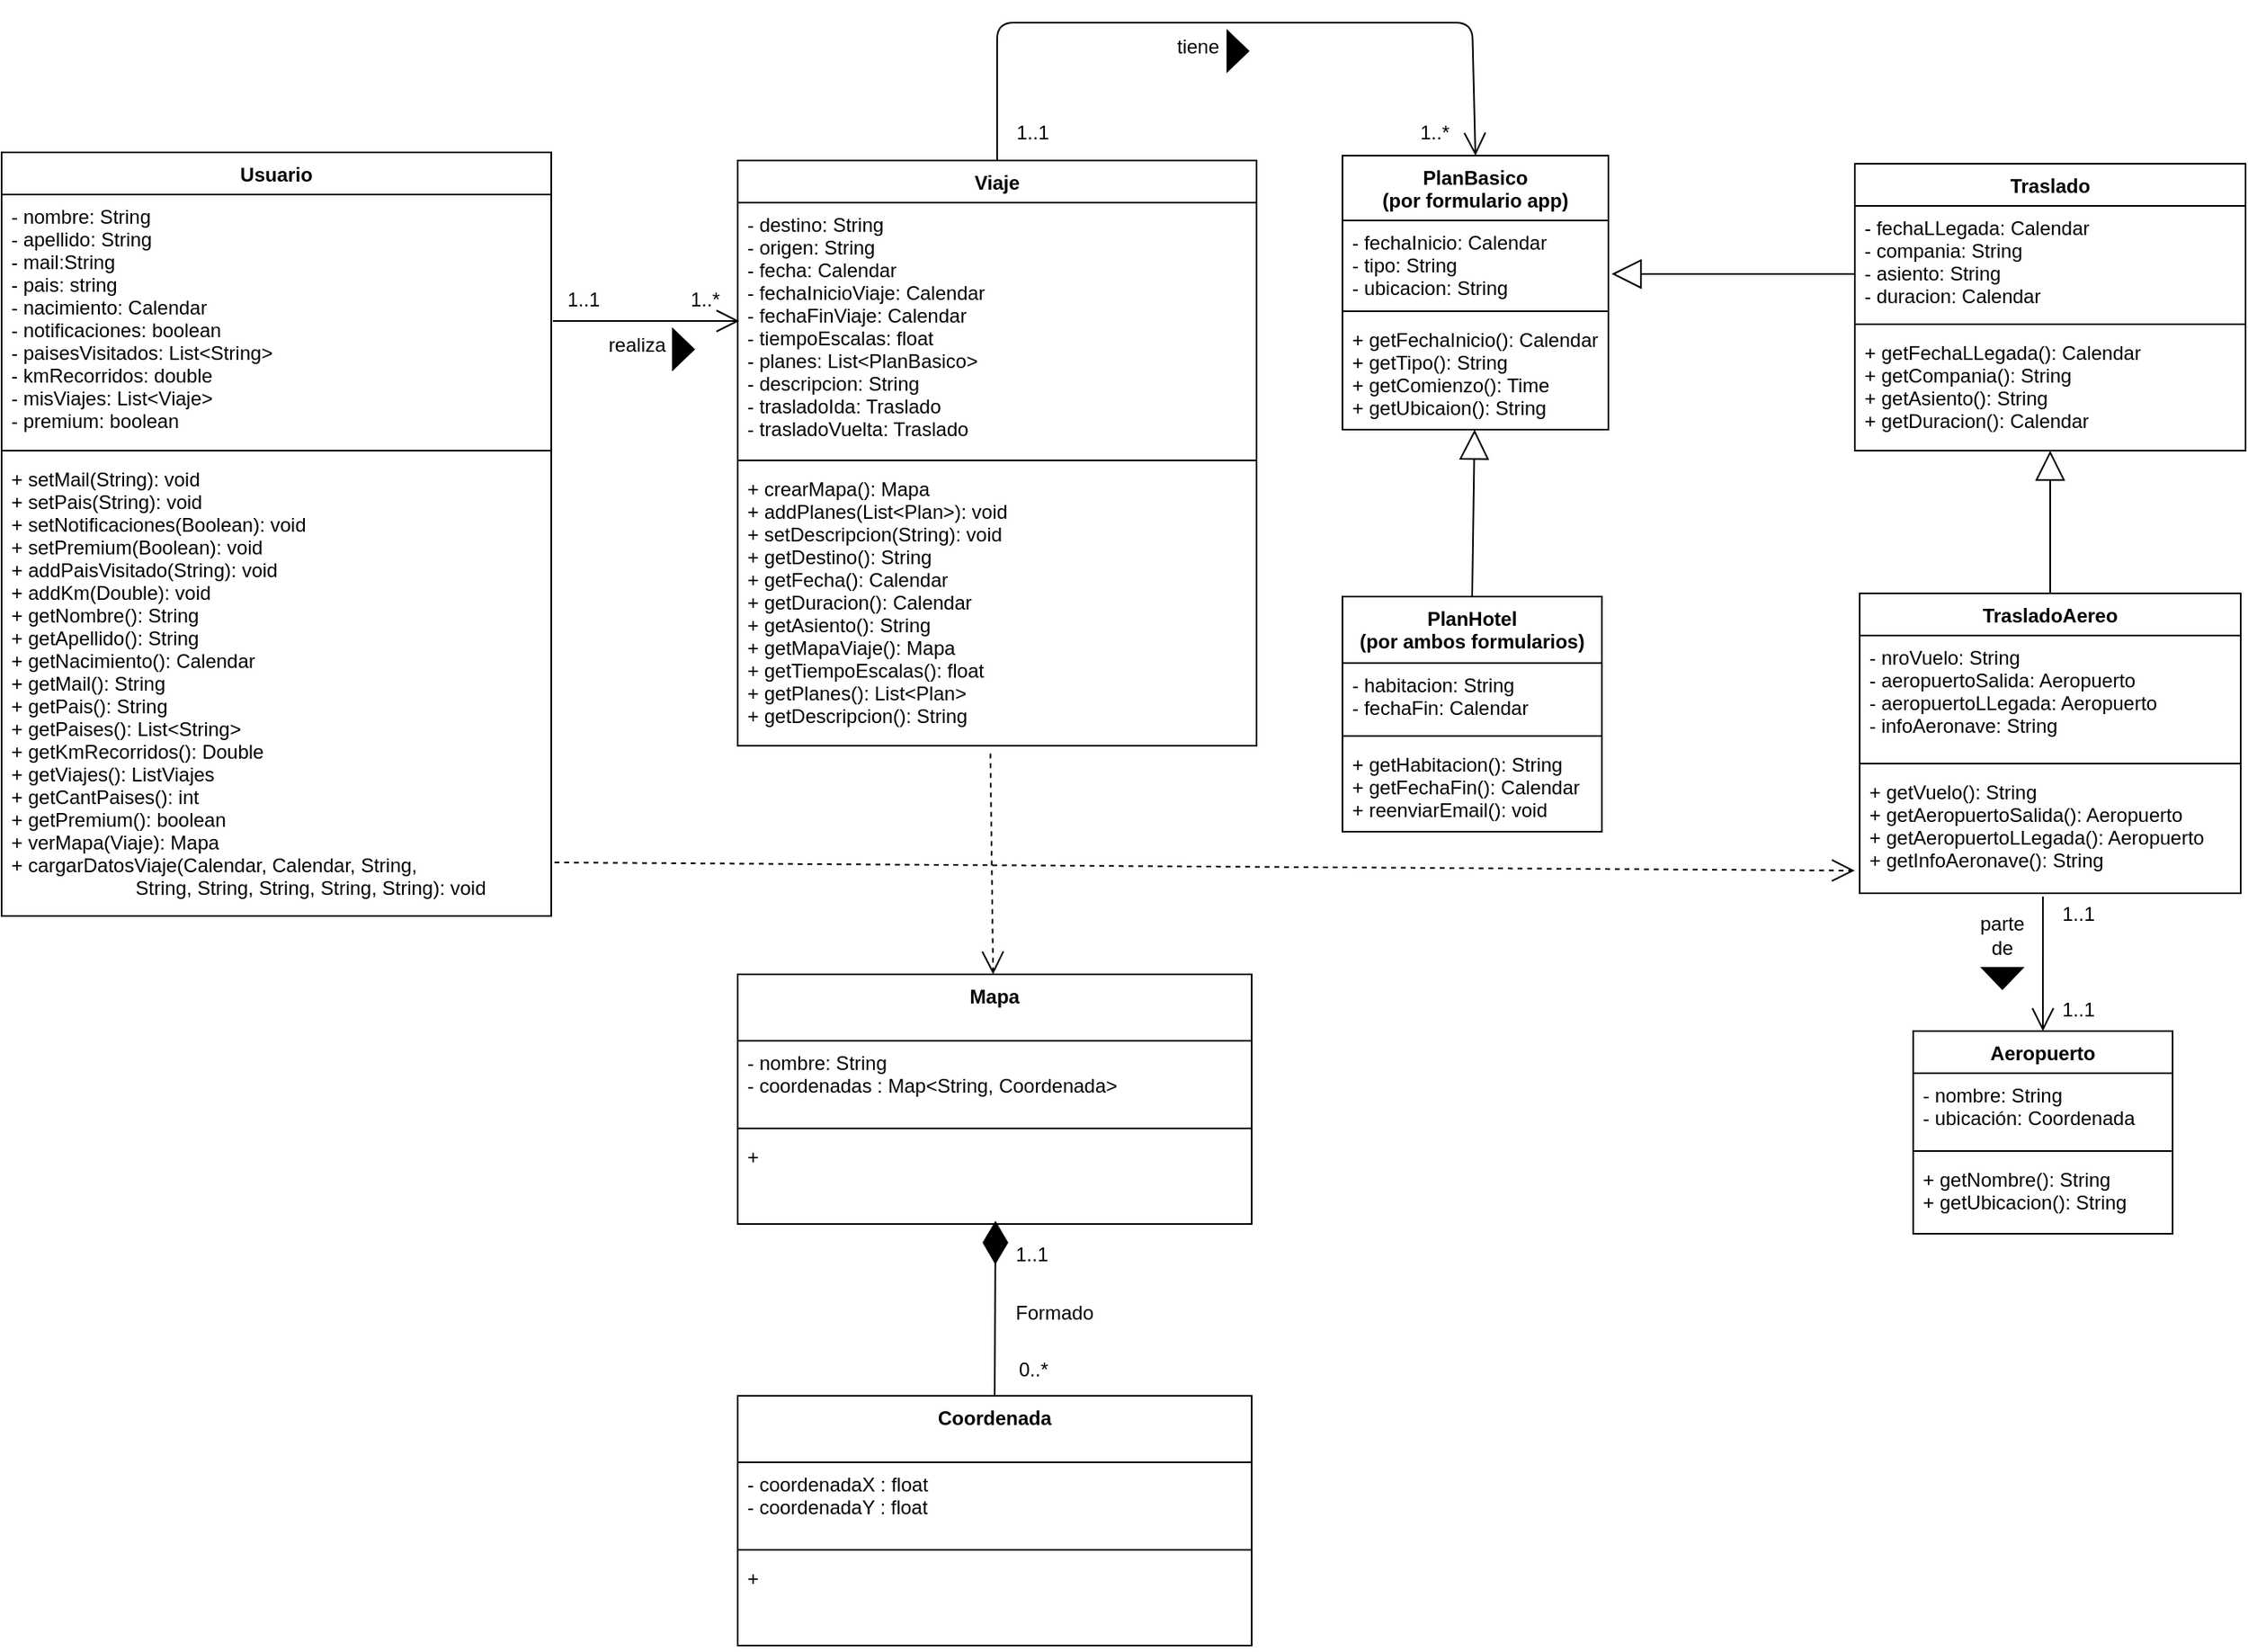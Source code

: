 <mxfile version="13.3.0" type="device"><diagram name="Page-1" id="58cdce13-f638-feb5-8d6f-7d28b1aa9fa0"><mxGraphModel dx="1703" dy="743" grid="0" gridSize="10" guides="1" tooltips="1" connect="1" arrows="1" fold="1" page="1" pageScale="1" pageWidth="1100" pageHeight="850" background="#ffffff" math="0" shadow="0"><root><mxCell id="0"/><mxCell id="1" parent="0"/><mxCell id="G7CDFdBN9De4wX54eFJr-1" value="PlanBasico&#10;(por formulario app)" style="swimlane;fontStyle=1;align=center;verticalAlign=top;childLayout=stackLayout;horizontal=1;startSize=40;horizontalStack=0;resizeParent=1;resizeParentMax=0;resizeLast=0;collapsible=1;marginBottom=0;" parent="1" vertex="1"><mxGeometry x="1153" y="262" width="164" height="169" as="geometry"/></mxCell><mxCell id="G7CDFdBN9De4wX54eFJr-2" value="- fechaInicio: Calendar&#10;- tipo: String&#10;- ubicacion: String&#10;" style="text;strokeColor=none;fillColor=none;align=left;verticalAlign=top;spacingLeft=4;spacingRight=4;overflow=hidden;rotatable=0;points=[[0,0.5],[1,0.5]];portConstraint=eastwest;" parent="G7CDFdBN9De4wX54eFJr-1" vertex="1"><mxGeometry y="40" width="164" height="52" as="geometry"/></mxCell><mxCell id="G7CDFdBN9De4wX54eFJr-3" value="" style="line;strokeWidth=1;fillColor=none;align=left;verticalAlign=middle;spacingTop=-1;spacingLeft=3;spacingRight=3;rotatable=0;labelPosition=right;points=[];portConstraint=eastwest;" parent="G7CDFdBN9De4wX54eFJr-1" vertex="1"><mxGeometry y="92" width="164" height="8" as="geometry"/></mxCell><mxCell id="G7CDFdBN9De4wX54eFJr-4" value="+ getFechaInicio(): Calendar&#10;+ getTipo(): String&#10;+ getComienzo(): Time&#10;+ getUbicaion(): String" style="text;strokeColor=none;fillColor=none;align=left;verticalAlign=top;spacingLeft=4;spacingRight=4;overflow=hidden;rotatable=0;points=[[0,0.5],[1,0.5]];portConstraint=eastwest;" parent="G7CDFdBN9De4wX54eFJr-1" vertex="1"><mxGeometry y="100" width="164" height="69" as="geometry"/></mxCell><mxCell id="AcFUFq52Rsmw12YBCAb_-9" value="PlanHotel&#10;(por ambos formularios)" style="swimlane;fontStyle=1;align=center;verticalAlign=top;childLayout=stackLayout;horizontal=1;startSize=41;horizontalStack=0;resizeParent=1;resizeParentMax=0;resizeLast=0;collapsible=1;marginBottom=0;" parent="1" vertex="1"><mxGeometry x="1153" y="534" width="160" height="145" as="geometry"/></mxCell><mxCell id="AcFUFq52Rsmw12YBCAb_-10" value="- habitacion: String&#10;- fechaFin: Calendar" style="text;strokeColor=none;fillColor=none;align=left;verticalAlign=top;spacingLeft=4;spacingRight=4;overflow=hidden;rotatable=0;points=[[0,0.5],[1,0.5]];portConstraint=eastwest;" parent="AcFUFq52Rsmw12YBCAb_-9" vertex="1"><mxGeometry y="41" width="160" height="41" as="geometry"/></mxCell><mxCell id="AcFUFq52Rsmw12YBCAb_-11" value="" style="line;strokeWidth=1;fillColor=none;align=left;verticalAlign=middle;spacingTop=-1;spacingLeft=3;spacingRight=3;rotatable=0;labelPosition=right;points=[];portConstraint=eastwest;" parent="AcFUFq52Rsmw12YBCAb_-9" vertex="1"><mxGeometry y="82" width="160" height="8" as="geometry"/></mxCell><mxCell id="AcFUFq52Rsmw12YBCAb_-12" value="+ getHabitacion(): String&#10;+ getFechaFin(): Calendar&#10;+ reenviarEmail(): void" style="text;strokeColor=none;fillColor=none;align=left;verticalAlign=top;spacingLeft=4;spacingRight=4;overflow=hidden;rotatable=0;points=[[0,0.5],[1,0.5]];portConstraint=eastwest;" parent="AcFUFq52Rsmw12YBCAb_-9" vertex="1"><mxGeometry y="90" width="160" height="55" as="geometry"/></mxCell><mxCell id="AcFUFq52Rsmw12YBCAb_-5" value="TrasladoAereo" style="swimlane;fontStyle=1;align=center;verticalAlign=top;childLayout=stackLayout;horizontal=1;startSize=26;horizontalStack=0;resizeParent=1;resizeParentMax=0;resizeLast=0;collapsible=1;marginBottom=0;" parent="1" vertex="1"><mxGeometry x="1472" y="532" width="235" height="185" as="geometry"/></mxCell><mxCell id="AcFUFq52Rsmw12YBCAb_-6" value="- nroVuelo: String&#10;- aeropuertoSalida: Aeropuerto&#10;- aeropuertoLLegada: Aeropuerto&#10;- infoAeronave: String " style="text;strokeColor=none;fillColor=none;align=left;verticalAlign=top;spacingLeft=4;spacingRight=4;overflow=hidden;rotatable=0;points=[[0,0.5],[1,0.5]];portConstraint=eastwest;" parent="AcFUFq52Rsmw12YBCAb_-5" vertex="1"><mxGeometry y="26" width="235" height="75" as="geometry"/></mxCell><mxCell id="AcFUFq52Rsmw12YBCAb_-7" value="" style="line;strokeWidth=1;fillColor=none;align=left;verticalAlign=middle;spacingTop=-1;spacingLeft=3;spacingRight=3;rotatable=0;labelPosition=right;points=[];portConstraint=eastwest;" parent="AcFUFq52Rsmw12YBCAb_-5" vertex="1"><mxGeometry y="101" width="235" height="8" as="geometry"/></mxCell><mxCell id="AcFUFq52Rsmw12YBCAb_-8" value="+ getVuelo(): String&#10;+ getAeropuertoSalida(): Aeropuerto&#10;+ getAeropuertoLLegada(): Aeropuerto&#10;+ getInfoAeronave(): String" style="text;strokeColor=none;fillColor=none;align=left;verticalAlign=top;spacingLeft=4;spacingRight=4;overflow=hidden;rotatable=0;points=[[0,0.5],[1,0.5]];portConstraint=eastwest;" parent="AcFUFq52Rsmw12YBCAb_-5" vertex="1"><mxGeometry y="109" width="235" height="76" as="geometry"/></mxCell><mxCell id="AcFUFq52Rsmw12YBCAb_-13" value="" style="endArrow=block;endSize=16;endFill=0;html=1;exitX=0.5;exitY=0;exitDx=0;exitDy=0;" parent="1" source="AcFUFq52Rsmw12YBCAb_-9" target="G7CDFdBN9De4wX54eFJr-4" edge="1"><mxGeometry width="160" relative="1" as="geometry"><mxPoint x="1388" y="507" as="sourcePoint"/><mxPoint x="1394" y="435" as="targetPoint"/></mxGeometry></mxCell><mxCell id="AcFUFq52Rsmw12YBCAb_-14" value="" style="endArrow=block;endSize=16;endFill=0;html=1;exitX=0.5;exitY=0;exitDx=0;exitDy=0;" parent="1" source="AcFUFq52Rsmw12YBCAb_-5" target="AcFUFq52Rsmw12YBCAb_-4" edge="1"><mxGeometry width="160" relative="1" as="geometry"><mxPoint x="1243" y="544" as="sourcePoint"/><mxPoint x="1518" y="485" as="targetPoint"/></mxGeometry></mxCell><mxCell id="AcFUFq52Rsmw12YBCAb_-15" value="" style="endArrow=block;endSize=16;endFill=0;html=1;exitX=0;exitY=0.609;exitDx=0;exitDy=0;exitPerimeter=0;" parent="1" source="AcFUFq52Rsmw12YBCAb_-2" edge="1"><mxGeometry width="160" relative="1" as="geometry"><mxPoint x="1540.75" y="542" as="sourcePoint"/><mxPoint x="1319" y="335" as="targetPoint"/></mxGeometry></mxCell><mxCell id="uJaXo7iMyqhgqD1A3Pcm-5" value="Viaje" style="swimlane;fontStyle=1;align=center;verticalAlign=top;childLayout=stackLayout;horizontal=1;startSize=26;horizontalStack=0;resizeParent=1;resizeParentMax=0;resizeLast=0;collapsible=1;marginBottom=0;" parent="1" vertex="1"><mxGeometry x="780" y="265" width="320" height="361" as="geometry"/></mxCell><mxCell id="uJaXo7iMyqhgqD1A3Pcm-6" value="- destino: String&#10;- origen: String&#10;- fecha: Calendar&#10;- fechaInicioViaje: Calendar&#10;- fechaFinViaje: Calendar&#10;- tiempoEscalas: float&#10;- planes: List&lt;PlanBasico&gt;&#10;- descripcion: String&#10;- trasladoIda: Traslado &#10;- trasladoVuelta: Traslado " style="text;strokeColor=none;fillColor=none;align=left;verticalAlign=top;spacingLeft=4;spacingRight=4;overflow=hidden;rotatable=0;points=[[0,0.5],[1,0.5]];portConstraint=eastwest;" parent="uJaXo7iMyqhgqD1A3Pcm-5" vertex="1"><mxGeometry y="26" width="320" height="155" as="geometry"/></mxCell><mxCell id="uJaXo7iMyqhgqD1A3Pcm-7" value="" style="line;strokeWidth=1;fillColor=none;align=left;verticalAlign=middle;spacingTop=-1;spacingLeft=3;spacingRight=3;rotatable=0;labelPosition=right;points=[];portConstraint=eastwest;" parent="uJaXo7iMyqhgqD1A3Pcm-5" vertex="1"><mxGeometry y="181" width="320" height="8" as="geometry"/></mxCell><mxCell id="uJaXo7iMyqhgqD1A3Pcm-8" value="+ crearMapa(): Mapa&#10;+ addPlanes(List&lt;Plan&gt;): void&#10;+ setDescripcion(String): void&#10;+ getDestino(): String&#10;+ getFecha(): Calendar&#10;+ getDuracion(): Calendar&#10;+ getAsiento(): String&#10;+ getMapaViaje(): Mapa&#10;+ getTiempoEscalas(): float&#10;+ getPlanes(): List&lt;Plan&gt;&#10;+ getDescripcion(): String" style="text;strokeColor=none;fillColor=none;align=left;verticalAlign=top;spacingLeft=4;spacingRight=4;overflow=hidden;rotatable=0;points=[[0,0.5],[1,0.5]];portConstraint=eastwest;" parent="uJaXo7iMyqhgqD1A3Pcm-5" vertex="1"><mxGeometry y="189" width="320" height="172" as="geometry"/></mxCell><mxCell id="AcFUFq52Rsmw12YBCAb_-16" value="" style="endArrow=open;endFill=1;endSize=12;html=1;exitX=0.5;exitY=0;exitDx=0;exitDy=0;entryX=0.5;entryY=0;entryDx=0;entryDy=0;" parent="1" source="uJaXo7iMyqhgqD1A3Pcm-5" target="G7CDFdBN9De4wX54eFJr-1" edge="1"><mxGeometry width="160" relative="1" as="geometry"><mxPoint x="1031" y="192" as="sourcePoint"/><mxPoint x="1191" y="192" as="targetPoint"/><Array as="points"><mxPoint x="940" y="180"/><mxPoint x="1233" y="180"/></Array></mxGeometry></mxCell><mxCell id="AcFUFq52Rsmw12YBCAb_-17" value="1..1" style="text;html=1;strokeColor=none;fillColor=none;align=center;verticalAlign=middle;whiteSpace=wrap;rounded=0;" parent="1" vertex="1"><mxGeometry x="942" y="238" width="40" height="20" as="geometry"/></mxCell><mxCell id="AcFUFq52Rsmw12YBCAb_-18" value="1..*" style="text;html=1;strokeColor=none;fillColor=none;align=center;verticalAlign=middle;whiteSpace=wrap;rounded=0;" parent="1" vertex="1"><mxGeometry x="1190" y="238" width="40" height="20" as="geometry"/></mxCell><mxCell id="AcFUFq52Rsmw12YBCAb_-19" value="tiene" style="text;html=1;strokeColor=none;fillColor=none;align=center;verticalAlign=middle;whiteSpace=wrap;rounded=0;" parent="1" vertex="1"><mxGeometry x="1044" y="185" width="40" height="20" as="geometry"/></mxCell><mxCell id="AcFUFq52Rsmw12YBCAb_-20" value="" style="triangle;whiteSpace=wrap;html=1;fillColor=#000000;" parent="1" vertex="1"><mxGeometry x="1082" y="185" width="13" height="25" as="geometry"/></mxCell><mxCell id="AcFUFq52Rsmw12YBCAb_-26" value="" style="endArrow=open;endFill=1;endSize=12;html=1;" parent="1" edge="1"><mxGeometry width="160" relative="1" as="geometry"><mxPoint x="666" y="364" as="sourcePoint"/><mxPoint x="781" y="364" as="targetPoint"/></mxGeometry></mxCell><mxCell id="AcFUFq52Rsmw12YBCAb_-27" value="1..1" style="text;html=1;strokeColor=none;fillColor=none;align=center;verticalAlign=middle;whiteSpace=wrap;rounded=0;" parent="1" vertex="1"><mxGeometry x="665" y="341" width="40" height="20" as="geometry"/></mxCell><mxCell id="AcFUFq52Rsmw12YBCAb_-28" value="1..*" style="text;html=1;strokeColor=none;fillColor=none;align=center;verticalAlign=middle;whiteSpace=wrap;rounded=0;" parent="1" vertex="1"><mxGeometry x="740" y="341" width="40" height="20" as="geometry"/></mxCell><mxCell id="AcFUFq52Rsmw12YBCAb_-29" value="realiza" style="text;html=1;strokeColor=none;fillColor=none;align=center;verticalAlign=middle;whiteSpace=wrap;rounded=0;" parent="1" vertex="1"><mxGeometry x="698" y="369" width="40" height="20" as="geometry"/></mxCell><mxCell id="AcFUFq52Rsmw12YBCAb_-30" value="" style="triangle;whiteSpace=wrap;html=1;fillColor=#000000;" parent="1" vertex="1"><mxGeometry x="740" y="369" width="13" height="25" as="geometry"/></mxCell><mxCell id="uJaXo7iMyqhgqD1A3Pcm-1" value="Usuario" style="swimlane;fontStyle=1;align=center;verticalAlign=top;childLayout=stackLayout;horizontal=1;startSize=26;horizontalStack=0;resizeParent=1;resizeParentMax=0;resizeLast=0;collapsible=1;marginBottom=0;" parent="1" vertex="1"><mxGeometry x="326" y="260" width="339" height="471" as="geometry"/></mxCell><mxCell id="uJaXo7iMyqhgqD1A3Pcm-2" value="- nombre: String&#10;- apellido: String&#10;- mail:String&#10;- pais: string&#10;- nacimiento: Calendar&#10;- notificaciones: boolean&#10;- paisesVisitados: List&lt;String&gt;&#10;- kmRecorridos: double&#10;- misViajes: List&lt;Viaje&gt;&#10;- premium: boolean&#10;" style="text;strokeColor=none;fillColor=none;align=left;verticalAlign=top;spacingLeft=4;spacingRight=4;overflow=hidden;rotatable=0;points=[[0,0.5],[1,0.5]];portConstraint=eastwest;" parent="uJaXo7iMyqhgqD1A3Pcm-1" vertex="1"><mxGeometry y="26" width="339" height="154" as="geometry"/></mxCell><mxCell id="uJaXo7iMyqhgqD1A3Pcm-3" value="" style="line;strokeWidth=1;fillColor=none;align=left;verticalAlign=middle;spacingTop=-1;spacingLeft=3;spacingRight=3;rotatable=0;labelPosition=right;points=[];portConstraint=eastwest;" parent="uJaXo7iMyqhgqD1A3Pcm-1" vertex="1"><mxGeometry y="180" width="339" height="8" as="geometry"/></mxCell><mxCell id="uJaXo7iMyqhgqD1A3Pcm-4" value="+ setMail(String): void&#10;+ setPais(String): void&#10;+ setNotificaciones(Boolean): void&#10;+ setPremium(Boolean): void&#10;+ addPaisVisitado(String): void  &#10;+ addKm(Double): void&#10;+ getNombre(): String&#10;+ getApellido(): String&#10;+ getNacimiento(): Calendar&#10;+ getMail(): String&#10;+ getPais(): String&#10;+ getPaises(): List&lt;String&gt;&#10;+ getKmRecorridos(): Double&#10;+ getViajes(): ListViajes&#10;+ getCantPaises(): int&#10;+ getPremium(): boolean&#10;+ verMapa(Viaje): Mapa&#10;+ cargarDatosViaje(Calendar, Calendar, String,&#10;                       String, String, String, String, String): void&#10;" style="text;strokeColor=none;fillColor=none;align=left;verticalAlign=top;spacingLeft=4;spacingRight=4;overflow=hidden;rotatable=0;points=[[0,0.5],[1,0.5]];portConstraint=eastwest;" parent="uJaXo7iMyqhgqD1A3Pcm-1" vertex="1"><mxGeometry y="188" width="339" height="283" as="geometry"/></mxCell><mxCell id="AcFUFq52Rsmw12YBCAb_-32" value="" style="endArrow=open;endSize=12;dashed=1;html=1;entryX=-0.013;entryY=0.816;entryDx=0;entryDy=0;entryPerimeter=0;" parent="1" target="AcFUFq52Rsmw12YBCAb_-8" edge="1"><mxGeometry width="160" relative="1" as="geometry"><mxPoint x="667" y="698" as="sourcePoint"/><mxPoint x="940" y="739" as="targetPoint"/></mxGeometry></mxCell><mxCell id="Pc_X0XXuPzwKso14gJ4m-5" value="" style="endArrow=open;endFill=1;endSize=12;html=1;exitX=0.481;exitY=1.026;exitDx=0;exitDy=0;exitPerimeter=0;entryX=0.5;entryY=0;entryDx=0;entryDy=0;" parent="1" source="AcFUFq52Rsmw12YBCAb_-8" target="Pc_X0XXuPzwKso14gJ4m-1" edge="1"><mxGeometry width="160" relative="1" as="geometry"><mxPoint x="1579" y="751" as="sourcePoint"/><mxPoint x="1739" y="751" as="targetPoint"/></mxGeometry></mxCell><mxCell id="AcFUFq52Rsmw12YBCAb_-1" value="Traslado" style="swimlane;fontStyle=1;align=center;verticalAlign=top;childLayout=stackLayout;horizontal=1;startSize=26;horizontalStack=0;resizeParent=1;resizeParentMax=0;resizeLast=0;collapsible=1;marginBottom=0;" parent="1" vertex="1"><mxGeometry x="1469" y="267" width="241" height="177" as="geometry"/></mxCell><mxCell id="AcFUFq52Rsmw12YBCAb_-2" value="- fechaLLegada: Calendar&#10;- compania: String&#10;- asiento: String&#10;- duracion: Calendar&#10;" style="text;strokeColor=none;fillColor=none;align=left;verticalAlign=top;spacingLeft=4;spacingRight=4;overflow=hidden;rotatable=0;points=[[0,0.5],[1,0.5]];portConstraint=eastwest;" parent="AcFUFq52Rsmw12YBCAb_-1" vertex="1"><mxGeometry y="26" width="241" height="69" as="geometry"/></mxCell><mxCell id="AcFUFq52Rsmw12YBCAb_-3" value="" style="line;strokeWidth=1;fillColor=none;align=left;verticalAlign=middle;spacingTop=-1;spacingLeft=3;spacingRight=3;rotatable=0;labelPosition=right;points=[];portConstraint=eastwest;" parent="AcFUFq52Rsmw12YBCAb_-1" vertex="1"><mxGeometry y="95" width="241" height="8" as="geometry"/></mxCell><mxCell id="AcFUFq52Rsmw12YBCAb_-4" value="+ getFechaLLegada(): Calendar&#10;+ getCompania(): String&#10;+ getAsiento(): String&#10;+ getDuracion(): Calendar" style="text;strokeColor=none;fillColor=none;align=left;verticalAlign=top;spacingLeft=4;spacingRight=4;overflow=hidden;rotatable=0;points=[[0,0.5],[1,0.5]];portConstraint=eastwest;" parent="AcFUFq52Rsmw12YBCAb_-1" vertex="1"><mxGeometry y="103" width="241" height="74" as="geometry"/></mxCell><mxCell id="Pc_X0XXuPzwKso14gJ4m-1" value="Aeropuerto" style="swimlane;fontStyle=1;align=center;verticalAlign=top;childLayout=stackLayout;horizontal=1;startSize=26;horizontalStack=0;resizeParent=1;resizeParentMax=0;resizeLast=0;collapsible=1;marginBottom=0;" parent="1" vertex="1"><mxGeometry x="1505" y="802" width="160" height="125" as="geometry"/></mxCell><mxCell id="Pc_X0XXuPzwKso14gJ4m-2" value="- nombre: String&#10;- ubicación: Coordenada" style="text;strokeColor=none;fillColor=none;align=left;verticalAlign=top;spacingLeft=4;spacingRight=4;overflow=hidden;rotatable=0;points=[[0,0.5],[1,0.5]];portConstraint=eastwest;" parent="Pc_X0XXuPzwKso14gJ4m-1" vertex="1"><mxGeometry y="26" width="160" height="44" as="geometry"/></mxCell><mxCell id="Pc_X0XXuPzwKso14gJ4m-3" value="" style="line;strokeWidth=1;fillColor=none;align=left;verticalAlign=middle;spacingTop=-1;spacingLeft=3;spacingRight=3;rotatable=0;labelPosition=right;points=[];portConstraint=eastwest;" parent="Pc_X0XXuPzwKso14gJ4m-1" vertex="1"><mxGeometry y="70" width="160" height="8" as="geometry"/></mxCell><mxCell id="Pc_X0XXuPzwKso14gJ4m-4" value="+ getNombre(): String&#10;+ getUbicacion(): String" style="text;strokeColor=none;fillColor=none;align=left;verticalAlign=top;spacingLeft=4;spacingRight=4;overflow=hidden;rotatable=0;points=[[0,0.5],[1,0.5]];portConstraint=eastwest;" parent="Pc_X0XXuPzwKso14gJ4m-1" vertex="1"><mxGeometry y="78" width="160" height="47" as="geometry"/></mxCell><mxCell id="Pc_X0XXuPzwKso14gJ4m-6" value="1..1" style="text;html=1;strokeColor=none;fillColor=none;align=center;verticalAlign=middle;whiteSpace=wrap;rounded=0;" parent="1" vertex="1"><mxGeometry x="1587" y="779" width="40" height="20" as="geometry"/></mxCell><mxCell id="Pc_X0XXuPzwKso14gJ4m-7" value="1..1" style="text;html=1;strokeColor=none;fillColor=none;align=center;verticalAlign=middle;whiteSpace=wrap;rounded=0;" parent="1" vertex="1"><mxGeometry x="1587" y="720" width="40" height="20" as="geometry"/></mxCell><mxCell id="Pc_X0XXuPzwKso14gJ4m-8" value="parte de" style="text;html=1;strokeColor=none;fillColor=none;align=center;verticalAlign=middle;whiteSpace=wrap;rounded=0;" parent="1" vertex="1"><mxGeometry x="1540" y="733" width="40" height="20" as="geometry"/></mxCell><mxCell id="Pc_X0XXuPzwKso14gJ4m-9" value="" style="triangle;whiteSpace=wrap;html=1;fillColor=#000000;rotation=90;" parent="1" vertex="1"><mxGeometry x="1553.5" y="757" width="13" height="25" as="geometry"/></mxCell><mxCell id="IKvH7gG6Q3hMoGQyMul1-11" value="" style="endArrow=open;endSize=12;dashed=1;html=1;exitX=0.487;exitY=1.028;exitDx=0;exitDy=0;exitPerimeter=0;" edge="1" parent="1" source="uJaXo7iMyqhgqD1A3Pcm-8" target="IKvH7gG6Q3hMoGQyMul1-5"><mxGeometry width="160" relative="1" as="geometry"><mxPoint x="677" y="708" as="sourcePoint"/><mxPoint x="1478.945" y="713.016" as="targetPoint"/></mxGeometry></mxCell><mxCell id="IKvH7gG6Q3hMoGQyMul1-5" value="Mapa" style="swimlane;fontStyle=1;align=center;verticalAlign=top;childLayout=stackLayout;horizontal=1;startSize=41;horizontalStack=0;resizeParent=1;resizeParentMax=0;resizeLast=0;collapsible=1;marginBottom=0;" vertex="1" parent="1"><mxGeometry x="780" y="767" width="317" height="154" as="geometry"/></mxCell><mxCell id="IKvH7gG6Q3hMoGQyMul1-6" value="- nombre: String&#10;- coordenadas : Map&lt;String, Coordenada&gt;&#10;" style="text;strokeColor=none;fillColor=none;align=left;verticalAlign=top;spacingLeft=4;spacingRight=4;overflow=hidden;rotatable=0;points=[[0,0.5],[1,0.5]];portConstraint=eastwest;" vertex="1" parent="IKvH7gG6Q3hMoGQyMul1-5"><mxGeometry y="41" width="317" height="50" as="geometry"/></mxCell><mxCell id="IKvH7gG6Q3hMoGQyMul1-7" value="" style="line;strokeWidth=1;fillColor=none;align=left;verticalAlign=middle;spacingTop=-1;spacingLeft=3;spacingRight=3;rotatable=0;labelPosition=right;points=[];portConstraint=eastwest;" vertex="1" parent="IKvH7gG6Q3hMoGQyMul1-5"><mxGeometry y="91" width="317" height="8" as="geometry"/></mxCell><mxCell id="IKvH7gG6Q3hMoGQyMul1-8" value="+" style="text;strokeColor=none;fillColor=none;align=left;verticalAlign=top;spacingLeft=4;spacingRight=4;overflow=hidden;rotatable=0;points=[[0,0.5],[1,0.5]];portConstraint=eastwest;" vertex="1" parent="IKvH7gG6Q3hMoGQyMul1-5"><mxGeometry y="99" width="317" height="55" as="geometry"/></mxCell><mxCell id="IKvH7gG6Q3hMoGQyMul1-12" value="Coordenada" style="swimlane;fontStyle=1;align=center;verticalAlign=top;childLayout=stackLayout;horizontal=1;startSize=41;horizontalStack=0;resizeParent=1;resizeParentMax=0;resizeLast=0;collapsible=1;marginBottom=0;" vertex="1" parent="1"><mxGeometry x="780" y="1027" width="317" height="154" as="geometry"/></mxCell><mxCell id="IKvH7gG6Q3hMoGQyMul1-13" value="- coordenadaX : float&#10;- coordenadaY : float" style="text;strokeColor=none;fillColor=none;align=left;verticalAlign=top;spacingLeft=4;spacingRight=4;overflow=hidden;rotatable=0;points=[[0,0.5],[1,0.5]];portConstraint=eastwest;" vertex="1" parent="IKvH7gG6Q3hMoGQyMul1-12"><mxGeometry y="41" width="317" height="50" as="geometry"/></mxCell><mxCell id="IKvH7gG6Q3hMoGQyMul1-14" value="" style="line;strokeWidth=1;fillColor=none;align=left;verticalAlign=middle;spacingTop=-1;spacingLeft=3;spacingRight=3;rotatable=0;labelPosition=right;points=[];portConstraint=eastwest;" vertex="1" parent="IKvH7gG6Q3hMoGQyMul1-12"><mxGeometry y="91" width="317" height="8" as="geometry"/></mxCell><mxCell id="IKvH7gG6Q3hMoGQyMul1-15" value="+" style="text;strokeColor=none;fillColor=none;align=left;verticalAlign=top;spacingLeft=4;spacingRight=4;overflow=hidden;rotatable=0;points=[[0,0.5],[1,0.5]];portConstraint=eastwest;" vertex="1" parent="IKvH7gG6Q3hMoGQyMul1-12"><mxGeometry y="99" width="317" height="55" as="geometry"/></mxCell><mxCell id="IKvH7gG6Q3hMoGQyMul1-18" value="0..*" style="text;html=1;align=center;verticalAlign=middle;resizable=0;points=[];autosize=1;" vertex="1" parent="1"><mxGeometry x="948" y="1002" width="28" height="18" as="geometry"/></mxCell><mxCell id="IKvH7gG6Q3hMoGQyMul1-19" value="1..1" style="text;html=1;align=center;verticalAlign=middle;resizable=0;points=[];autosize=1;" vertex="1" parent="1"><mxGeometry x="946" y="931" width="30" height="18" as="geometry"/></mxCell><mxCell id="IKvH7gG6Q3hMoGQyMul1-20" value="Formado" style="text;html=1;align=center;verticalAlign=middle;resizable=0;points=[];autosize=1;" vertex="1" parent="1"><mxGeometry x="946" y="967" width="58" height="18" as="geometry"/></mxCell><mxCell id="IKvH7gG6Q3hMoGQyMul1-21" value="" style="endArrow=diamondThin;endFill=1;endSize=24;html=1;exitX=0.5;exitY=0;exitDx=0;exitDy=0;" edge="1" parent="1" source="IKvH7gG6Q3hMoGQyMul1-12"><mxGeometry width="160" relative="1" as="geometry"><mxPoint x="1128" y="968" as="sourcePoint"/><mxPoint x="939" y="919" as="targetPoint"/></mxGeometry></mxCell></root></mxGraphModel></diagram></mxfile>